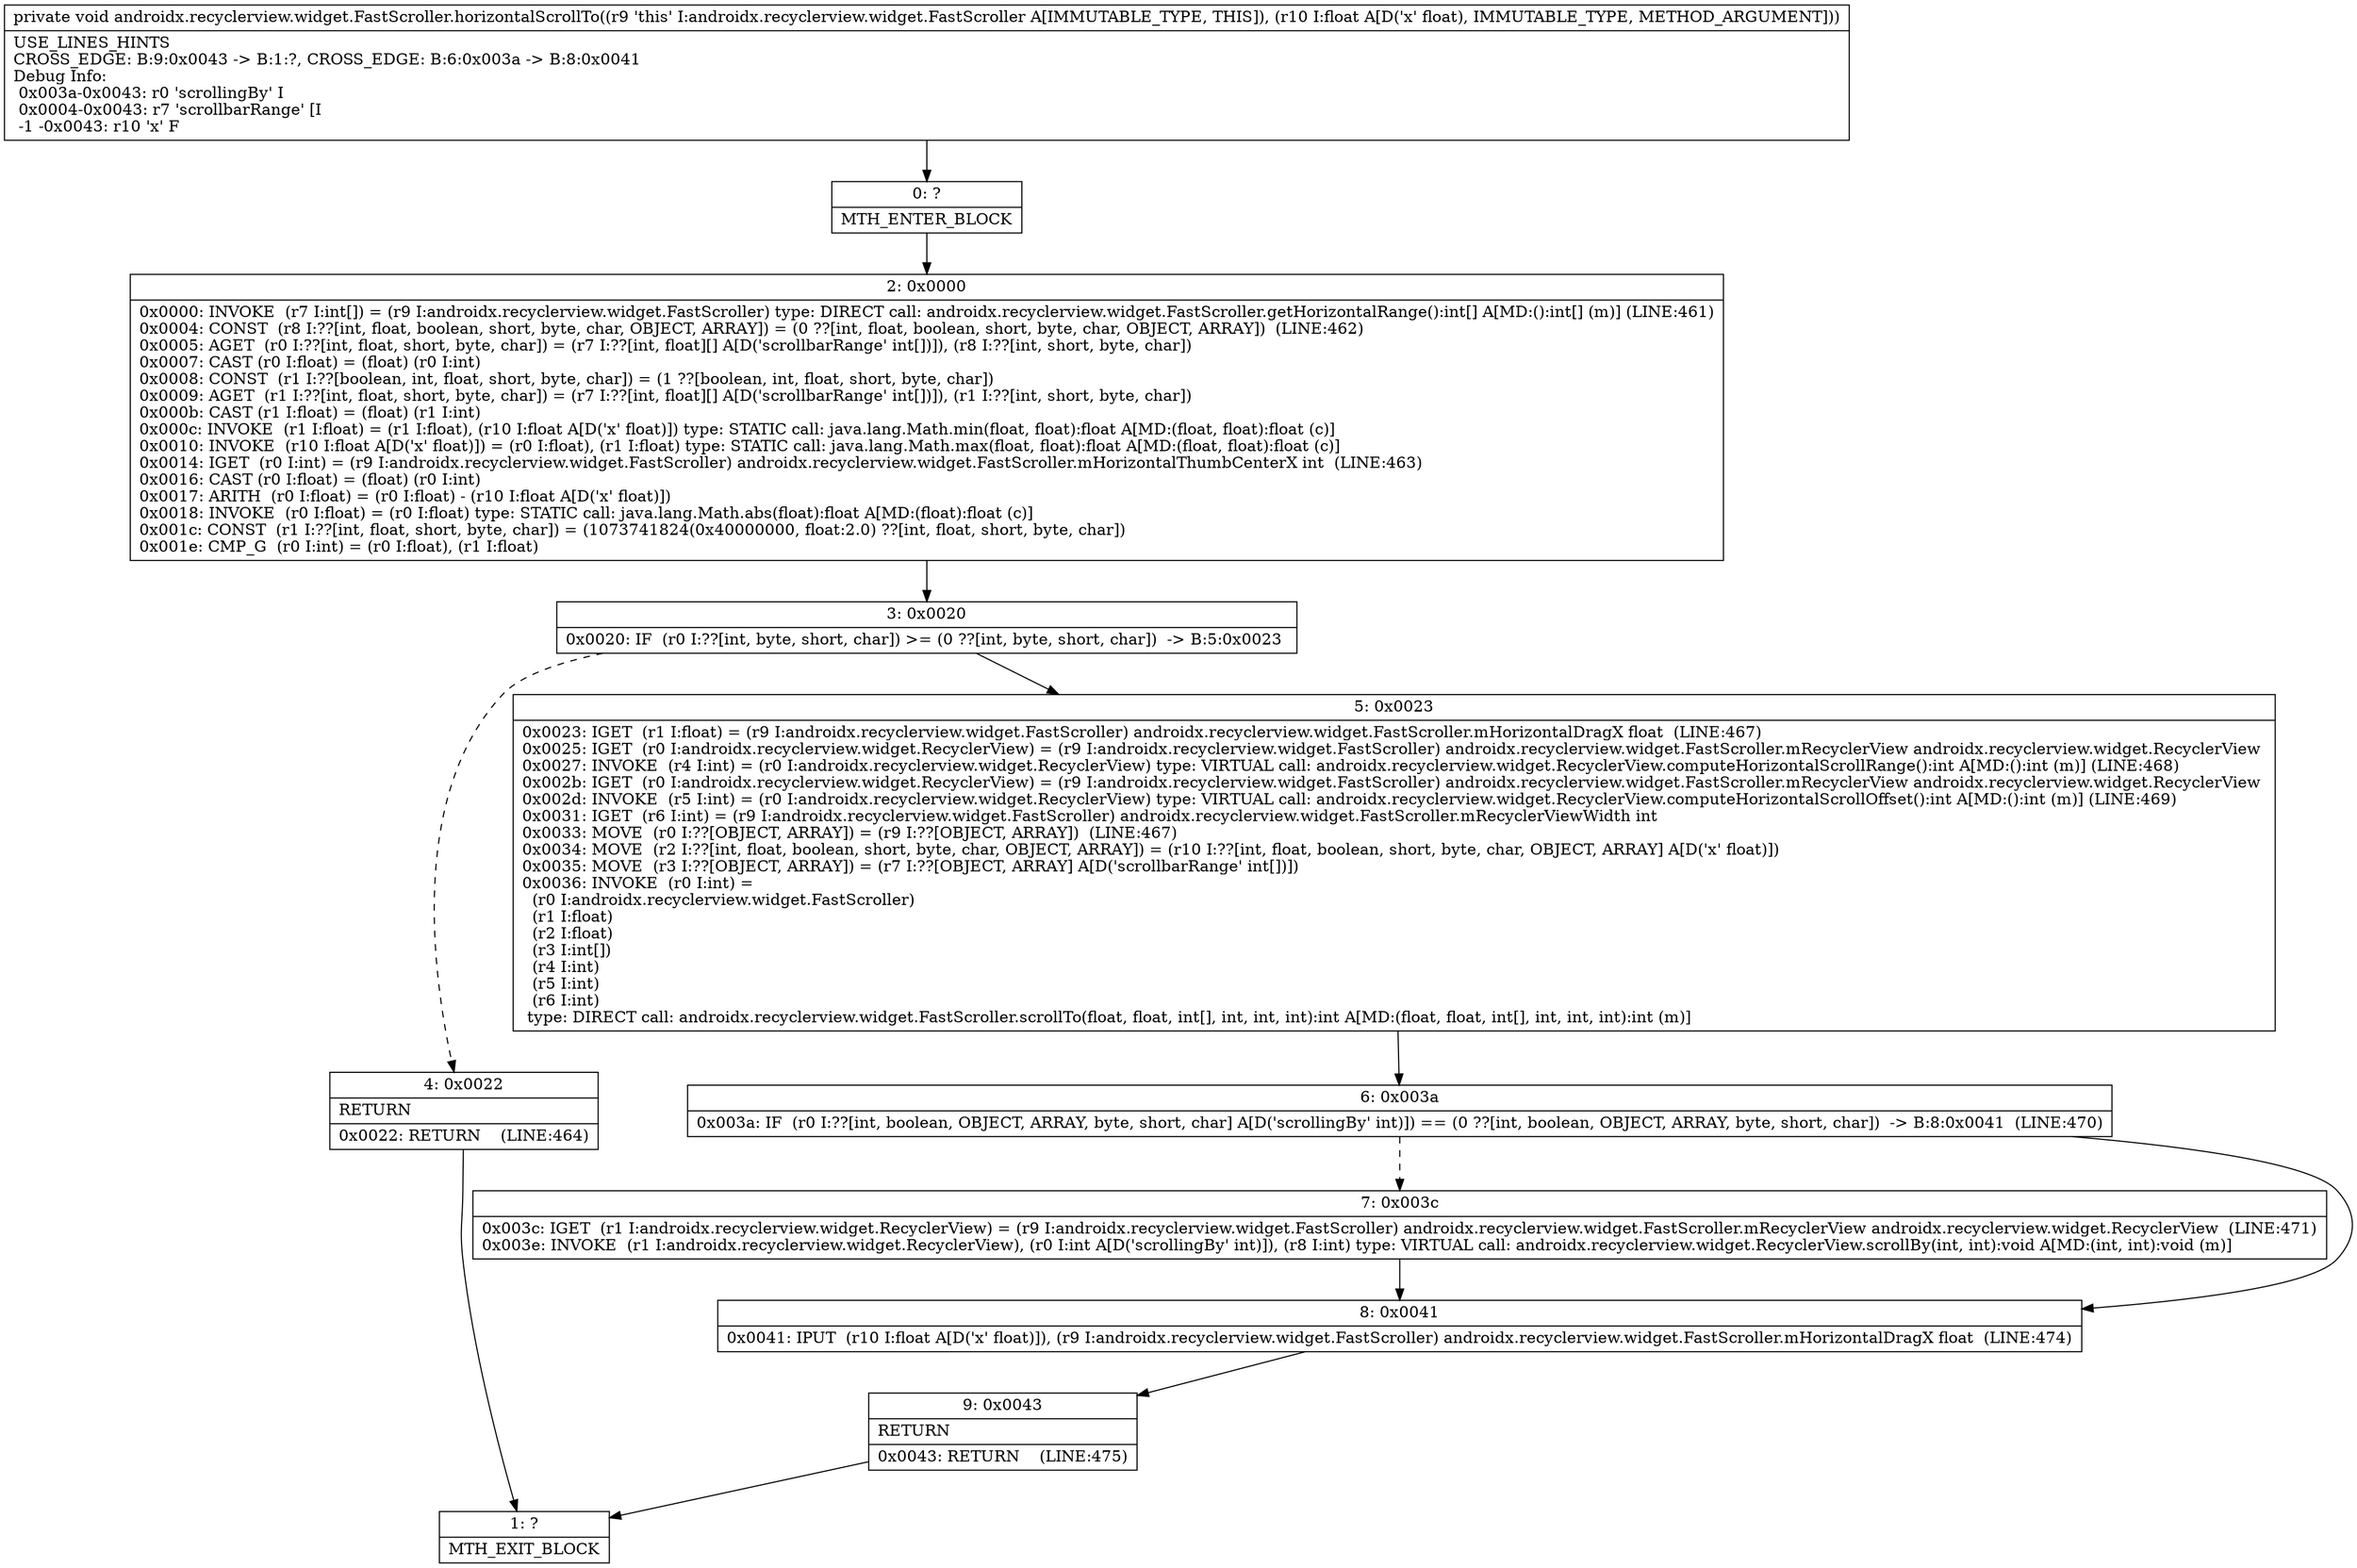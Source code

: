 digraph "CFG forandroidx.recyclerview.widget.FastScroller.horizontalScrollTo(F)V" {
Node_0 [shape=record,label="{0\:\ ?|MTH_ENTER_BLOCK\l}"];
Node_2 [shape=record,label="{2\:\ 0x0000|0x0000: INVOKE  (r7 I:int[]) = (r9 I:androidx.recyclerview.widget.FastScroller) type: DIRECT call: androidx.recyclerview.widget.FastScroller.getHorizontalRange():int[] A[MD:():int[] (m)] (LINE:461)\l0x0004: CONST  (r8 I:??[int, float, boolean, short, byte, char, OBJECT, ARRAY]) = (0 ??[int, float, boolean, short, byte, char, OBJECT, ARRAY])  (LINE:462)\l0x0005: AGET  (r0 I:??[int, float, short, byte, char]) = (r7 I:??[int, float][] A[D('scrollbarRange' int[])]), (r8 I:??[int, short, byte, char]) \l0x0007: CAST (r0 I:float) = (float) (r0 I:int) \l0x0008: CONST  (r1 I:??[boolean, int, float, short, byte, char]) = (1 ??[boolean, int, float, short, byte, char]) \l0x0009: AGET  (r1 I:??[int, float, short, byte, char]) = (r7 I:??[int, float][] A[D('scrollbarRange' int[])]), (r1 I:??[int, short, byte, char]) \l0x000b: CAST (r1 I:float) = (float) (r1 I:int) \l0x000c: INVOKE  (r1 I:float) = (r1 I:float), (r10 I:float A[D('x' float)]) type: STATIC call: java.lang.Math.min(float, float):float A[MD:(float, float):float (c)]\l0x0010: INVOKE  (r10 I:float A[D('x' float)]) = (r0 I:float), (r1 I:float) type: STATIC call: java.lang.Math.max(float, float):float A[MD:(float, float):float (c)]\l0x0014: IGET  (r0 I:int) = (r9 I:androidx.recyclerview.widget.FastScroller) androidx.recyclerview.widget.FastScroller.mHorizontalThumbCenterX int  (LINE:463)\l0x0016: CAST (r0 I:float) = (float) (r0 I:int) \l0x0017: ARITH  (r0 I:float) = (r0 I:float) \- (r10 I:float A[D('x' float)]) \l0x0018: INVOKE  (r0 I:float) = (r0 I:float) type: STATIC call: java.lang.Math.abs(float):float A[MD:(float):float (c)]\l0x001c: CONST  (r1 I:??[int, float, short, byte, char]) = (1073741824(0x40000000, float:2.0) ??[int, float, short, byte, char]) \l0x001e: CMP_G  (r0 I:int) = (r0 I:float), (r1 I:float) \l}"];
Node_3 [shape=record,label="{3\:\ 0x0020|0x0020: IF  (r0 I:??[int, byte, short, char]) \>= (0 ??[int, byte, short, char])  \-\> B:5:0x0023 \l}"];
Node_4 [shape=record,label="{4\:\ 0x0022|RETURN\l|0x0022: RETURN    (LINE:464)\l}"];
Node_1 [shape=record,label="{1\:\ ?|MTH_EXIT_BLOCK\l}"];
Node_5 [shape=record,label="{5\:\ 0x0023|0x0023: IGET  (r1 I:float) = (r9 I:androidx.recyclerview.widget.FastScroller) androidx.recyclerview.widget.FastScroller.mHorizontalDragX float  (LINE:467)\l0x0025: IGET  (r0 I:androidx.recyclerview.widget.RecyclerView) = (r9 I:androidx.recyclerview.widget.FastScroller) androidx.recyclerview.widget.FastScroller.mRecyclerView androidx.recyclerview.widget.RecyclerView \l0x0027: INVOKE  (r4 I:int) = (r0 I:androidx.recyclerview.widget.RecyclerView) type: VIRTUAL call: androidx.recyclerview.widget.RecyclerView.computeHorizontalScrollRange():int A[MD:():int (m)] (LINE:468)\l0x002b: IGET  (r0 I:androidx.recyclerview.widget.RecyclerView) = (r9 I:androidx.recyclerview.widget.FastScroller) androidx.recyclerview.widget.FastScroller.mRecyclerView androidx.recyclerview.widget.RecyclerView \l0x002d: INVOKE  (r5 I:int) = (r0 I:androidx.recyclerview.widget.RecyclerView) type: VIRTUAL call: androidx.recyclerview.widget.RecyclerView.computeHorizontalScrollOffset():int A[MD:():int (m)] (LINE:469)\l0x0031: IGET  (r6 I:int) = (r9 I:androidx.recyclerview.widget.FastScroller) androidx.recyclerview.widget.FastScroller.mRecyclerViewWidth int \l0x0033: MOVE  (r0 I:??[OBJECT, ARRAY]) = (r9 I:??[OBJECT, ARRAY])  (LINE:467)\l0x0034: MOVE  (r2 I:??[int, float, boolean, short, byte, char, OBJECT, ARRAY]) = (r10 I:??[int, float, boolean, short, byte, char, OBJECT, ARRAY] A[D('x' float)]) \l0x0035: MOVE  (r3 I:??[OBJECT, ARRAY]) = (r7 I:??[OBJECT, ARRAY] A[D('scrollbarRange' int[])]) \l0x0036: INVOKE  (r0 I:int) = \l  (r0 I:androidx.recyclerview.widget.FastScroller)\l  (r1 I:float)\l  (r2 I:float)\l  (r3 I:int[])\l  (r4 I:int)\l  (r5 I:int)\l  (r6 I:int)\l type: DIRECT call: androidx.recyclerview.widget.FastScroller.scrollTo(float, float, int[], int, int, int):int A[MD:(float, float, int[], int, int, int):int (m)]\l}"];
Node_6 [shape=record,label="{6\:\ 0x003a|0x003a: IF  (r0 I:??[int, boolean, OBJECT, ARRAY, byte, short, char] A[D('scrollingBy' int)]) == (0 ??[int, boolean, OBJECT, ARRAY, byte, short, char])  \-\> B:8:0x0041  (LINE:470)\l}"];
Node_7 [shape=record,label="{7\:\ 0x003c|0x003c: IGET  (r1 I:androidx.recyclerview.widget.RecyclerView) = (r9 I:androidx.recyclerview.widget.FastScroller) androidx.recyclerview.widget.FastScroller.mRecyclerView androidx.recyclerview.widget.RecyclerView  (LINE:471)\l0x003e: INVOKE  (r1 I:androidx.recyclerview.widget.RecyclerView), (r0 I:int A[D('scrollingBy' int)]), (r8 I:int) type: VIRTUAL call: androidx.recyclerview.widget.RecyclerView.scrollBy(int, int):void A[MD:(int, int):void (m)]\l}"];
Node_8 [shape=record,label="{8\:\ 0x0041|0x0041: IPUT  (r10 I:float A[D('x' float)]), (r9 I:androidx.recyclerview.widget.FastScroller) androidx.recyclerview.widget.FastScroller.mHorizontalDragX float  (LINE:474)\l}"];
Node_9 [shape=record,label="{9\:\ 0x0043|RETURN\l|0x0043: RETURN    (LINE:475)\l}"];
MethodNode[shape=record,label="{private void androidx.recyclerview.widget.FastScroller.horizontalScrollTo((r9 'this' I:androidx.recyclerview.widget.FastScroller A[IMMUTABLE_TYPE, THIS]), (r10 I:float A[D('x' float), IMMUTABLE_TYPE, METHOD_ARGUMENT]))  | USE_LINES_HINTS\lCROSS_EDGE: B:9:0x0043 \-\> B:1:?, CROSS_EDGE: B:6:0x003a \-\> B:8:0x0041\lDebug Info:\l  0x003a\-0x0043: r0 'scrollingBy' I\l  0x0004\-0x0043: r7 'scrollbarRange' [I\l  \-1 \-0x0043: r10 'x' F\l}"];
MethodNode -> Node_0;Node_0 -> Node_2;
Node_2 -> Node_3;
Node_3 -> Node_4[style=dashed];
Node_3 -> Node_5;
Node_4 -> Node_1;
Node_5 -> Node_6;
Node_6 -> Node_7[style=dashed];
Node_6 -> Node_8;
Node_7 -> Node_8;
Node_8 -> Node_9;
Node_9 -> Node_1;
}

